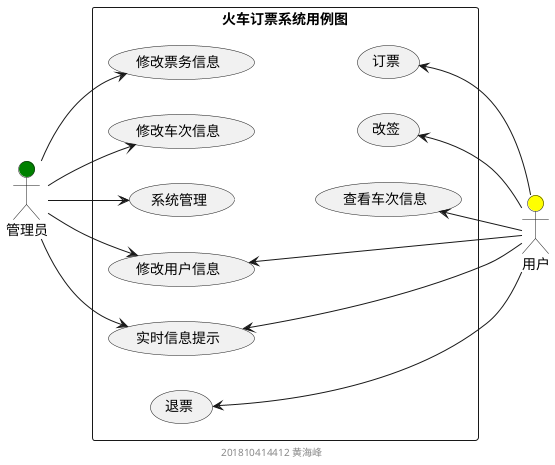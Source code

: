 @startuml
left to right direction
skinparam packageStyle rectangle
actor 管理员 #Green
actor 用户 #yellow
rectangle 火车订票系统用例图{
    (修改票务信息)..[#write](订票)
    (修改车次信息)..[#write](改签)
    (系统管理)..[#write](查看车次信息)
    管理员-->(修改用户信息)
    管理员-->(实时信息提示)
    管理员-->(修改票务信息)
    管理员-->(修改车次信息)
    管理员-->(系统管理)
    (修改用户信息)<--用户
    (实时信息提示)<--用户
    (订票)<--用户
    (查看车次信息)<--用户
    (退票)<--用户
    (改签)<--用户
}

footer 201810414412 黄海峰
@enduml